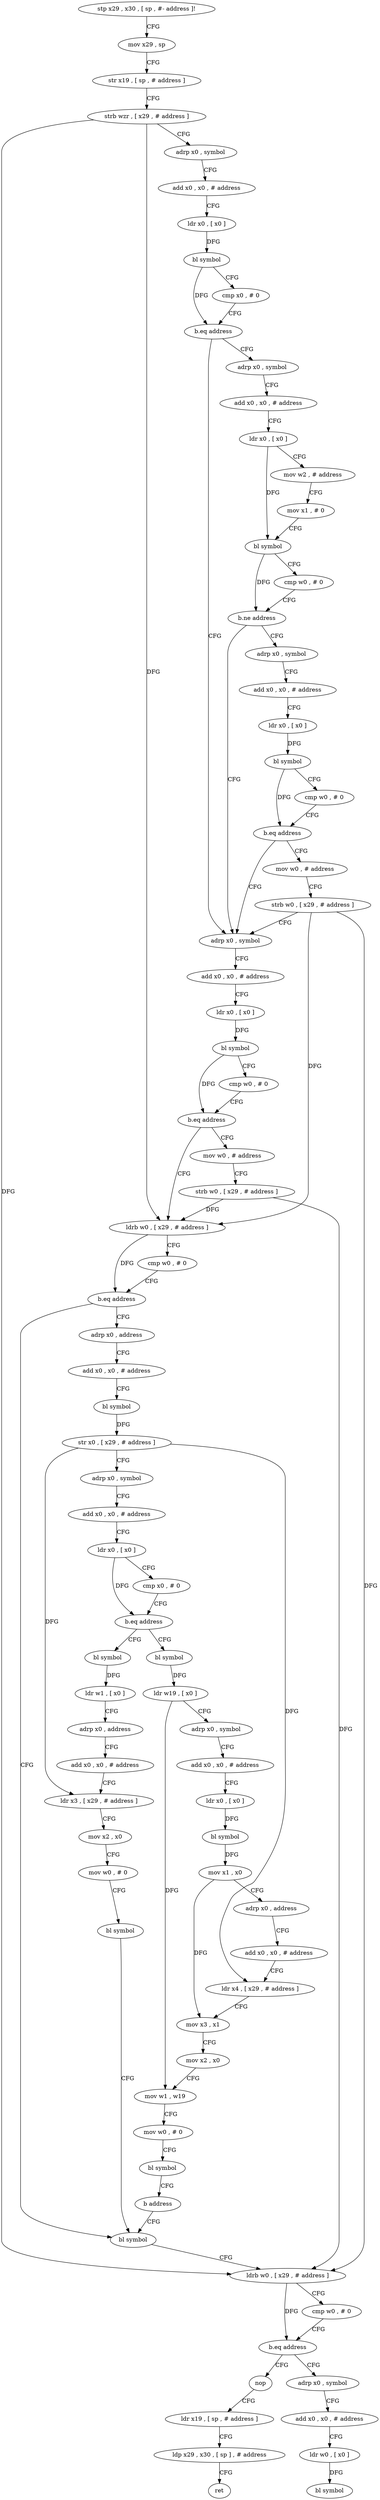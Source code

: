 digraph "func" {
"4223952" [label = "stp x29 , x30 , [ sp , #- address ]!" ]
"4223956" [label = "mov x29 , sp" ]
"4223960" [label = "str x19 , [ sp , # address ]" ]
"4223964" [label = "strb wzr , [ x29 , # address ]" ]
"4223968" [label = "adrp x0 , symbol" ]
"4223972" [label = "add x0 , x0 , # address" ]
"4223976" [label = "ldr x0 , [ x0 ]" ]
"4223980" [label = "bl symbol" ]
"4223984" [label = "cmp x0 , # 0" ]
"4223988" [label = "b.eq address" ]
"4224056" [label = "adrp x0 , symbol" ]
"4223992" [label = "adrp x0 , symbol" ]
"4224060" [label = "add x0 , x0 , # address" ]
"4224064" [label = "ldr x0 , [ x0 ]" ]
"4224068" [label = "bl symbol" ]
"4224072" [label = "cmp w0 , # 0" ]
"4224076" [label = "b.eq address" ]
"4224088" [label = "ldrb w0 , [ x29 , # address ]" ]
"4224080" [label = "mov w0 , # address" ]
"4223996" [label = "add x0 , x0 , # address" ]
"4224000" [label = "ldr x0 , [ x0 ]" ]
"4224004" [label = "mov w2 , # address" ]
"4224008" [label = "mov x1 , # 0" ]
"4224012" [label = "bl symbol" ]
"4224016" [label = "cmp w0 , # 0" ]
"4224020" [label = "b.ne address" ]
"4224024" [label = "adrp x0 , symbol" ]
"4224092" [label = "cmp w0 , # 0" ]
"4224096" [label = "b.eq address" ]
"4224232" [label = "bl symbol" ]
"4224100" [label = "adrp x0 , address" ]
"4224084" [label = "strb w0 , [ x29 , # address ]" ]
"4224028" [label = "add x0 , x0 , # address" ]
"4224032" [label = "ldr x0 , [ x0 ]" ]
"4224036" [label = "bl symbol" ]
"4224040" [label = "cmp w0 , # 0" ]
"4224044" [label = "b.eq address" ]
"4224048" [label = "mov w0 , # address" ]
"4224236" [label = "ldrb w0 , [ x29 , # address ]" ]
"4224240" [label = "cmp w0 , # 0" ]
"4224244" [label = "b.eq address" ]
"4224264" [label = "nop" ]
"4224248" [label = "adrp x0 , symbol" ]
"4224104" [label = "add x0 , x0 , # address" ]
"4224108" [label = "bl symbol" ]
"4224112" [label = "str x0 , [ x29 , # address ]" ]
"4224116" [label = "adrp x0 , symbol" ]
"4224120" [label = "add x0 , x0 , # address" ]
"4224124" [label = "ldr x0 , [ x0 ]" ]
"4224128" [label = "cmp x0 , # 0" ]
"4224132" [label = "b.eq address" ]
"4224200" [label = "bl symbol" ]
"4224136" [label = "bl symbol" ]
"4224052" [label = "strb w0 , [ x29 , # address ]" ]
"4224268" [label = "ldr x19 , [ sp , # address ]" ]
"4224272" [label = "ldp x29 , x30 , [ sp ] , # address" ]
"4224276" [label = "ret" ]
"4224252" [label = "add x0 , x0 , # address" ]
"4224256" [label = "ldr w0 , [ x0 ]" ]
"4224260" [label = "bl symbol" ]
"4224204" [label = "ldr w1 , [ x0 ]" ]
"4224208" [label = "adrp x0 , address" ]
"4224212" [label = "add x0 , x0 , # address" ]
"4224216" [label = "ldr x3 , [ x29 , # address ]" ]
"4224220" [label = "mov x2 , x0" ]
"4224224" [label = "mov w0 , # 0" ]
"4224228" [label = "bl symbol" ]
"4224140" [label = "ldr w19 , [ x0 ]" ]
"4224144" [label = "adrp x0 , symbol" ]
"4224148" [label = "add x0 , x0 , # address" ]
"4224152" [label = "ldr x0 , [ x0 ]" ]
"4224156" [label = "bl symbol" ]
"4224160" [label = "mov x1 , x0" ]
"4224164" [label = "adrp x0 , address" ]
"4224168" [label = "add x0 , x0 , # address" ]
"4224172" [label = "ldr x4 , [ x29 , # address ]" ]
"4224176" [label = "mov x3 , x1" ]
"4224180" [label = "mov x2 , x0" ]
"4224184" [label = "mov w1 , w19" ]
"4224188" [label = "mov w0 , # 0" ]
"4224192" [label = "bl symbol" ]
"4224196" [label = "b address" ]
"4223952" -> "4223956" [ label = "CFG" ]
"4223956" -> "4223960" [ label = "CFG" ]
"4223960" -> "4223964" [ label = "CFG" ]
"4223964" -> "4223968" [ label = "CFG" ]
"4223964" -> "4224088" [ label = "DFG" ]
"4223964" -> "4224236" [ label = "DFG" ]
"4223968" -> "4223972" [ label = "CFG" ]
"4223972" -> "4223976" [ label = "CFG" ]
"4223976" -> "4223980" [ label = "DFG" ]
"4223980" -> "4223984" [ label = "CFG" ]
"4223980" -> "4223988" [ label = "DFG" ]
"4223984" -> "4223988" [ label = "CFG" ]
"4223988" -> "4224056" [ label = "CFG" ]
"4223988" -> "4223992" [ label = "CFG" ]
"4224056" -> "4224060" [ label = "CFG" ]
"4223992" -> "4223996" [ label = "CFG" ]
"4224060" -> "4224064" [ label = "CFG" ]
"4224064" -> "4224068" [ label = "DFG" ]
"4224068" -> "4224072" [ label = "CFG" ]
"4224068" -> "4224076" [ label = "DFG" ]
"4224072" -> "4224076" [ label = "CFG" ]
"4224076" -> "4224088" [ label = "CFG" ]
"4224076" -> "4224080" [ label = "CFG" ]
"4224088" -> "4224092" [ label = "CFG" ]
"4224088" -> "4224096" [ label = "DFG" ]
"4224080" -> "4224084" [ label = "CFG" ]
"4223996" -> "4224000" [ label = "CFG" ]
"4224000" -> "4224004" [ label = "CFG" ]
"4224000" -> "4224012" [ label = "DFG" ]
"4224004" -> "4224008" [ label = "CFG" ]
"4224008" -> "4224012" [ label = "CFG" ]
"4224012" -> "4224016" [ label = "CFG" ]
"4224012" -> "4224020" [ label = "DFG" ]
"4224016" -> "4224020" [ label = "CFG" ]
"4224020" -> "4224056" [ label = "CFG" ]
"4224020" -> "4224024" [ label = "CFG" ]
"4224024" -> "4224028" [ label = "CFG" ]
"4224092" -> "4224096" [ label = "CFG" ]
"4224096" -> "4224232" [ label = "CFG" ]
"4224096" -> "4224100" [ label = "CFG" ]
"4224232" -> "4224236" [ label = "CFG" ]
"4224100" -> "4224104" [ label = "CFG" ]
"4224084" -> "4224088" [ label = "DFG" ]
"4224084" -> "4224236" [ label = "DFG" ]
"4224028" -> "4224032" [ label = "CFG" ]
"4224032" -> "4224036" [ label = "DFG" ]
"4224036" -> "4224040" [ label = "CFG" ]
"4224036" -> "4224044" [ label = "DFG" ]
"4224040" -> "4224044" [ label = "CFG" ]
"4224044" -> "4224056" [ label = "CFG" ]
"4224044" -> "4224048" [ label = "CFG" ]
"4224048" -> "4224052" [ label = "CFG" ]
"4224236" -> "4224240" [ label = "CFG" ]
"4224236" -> "4224244" [ label = "DFG" ]
"4224240" -> "4224244" [ label = "CFG" ]
"4224244" -> "4224264" [ label = "CFG" ]
"4224244" -> "4224248" [ label = "CFG" ]
"4224264" -> "4224268" [ label = "CFG" ]
"4224248" -> "4224252" [ label = "CFG" ]
"4224104" -> "4224108" [ label = "CFG" ]
"4224108" -> "4224112" [ label = "DFG" ]
"4224112" -> "4224116" [ label = "CFG" ]
"4224112" -> "4224216" [ label = "DFG" ]
"4224112" -> "4224172" [ label = "DFG" ]
"4224116" -> "4224120" [ label = "CFG" ]
"4224120" -> "4224124" [ label = "CFG" ]
"4224124" -> "4224128" [ label = "CFG" ]
"4224124" -> "4224132" [ label = "DFG" ]
"4224128" -> "4224132" [ label = "CFG" ]
"4224132" -> "4224200" [ label = "CFG" ]
"4224132" -> "4224136" [ label = "CFG" ]
"4224200" -> "4224204" [ label = "DFG" ]
"4224136" -> "4224140" [ label = "DFG" ]
"4224052" -> "4224056" [ label = "CFG" ]
"4224052" -> "4224088" [ label = "DFG" ]
"4224052" -> "4224236" [ label = "DFG" ]
"4224268" -> "4224272" [ label = "CFG" ]
"4224272" -> "4224276" [ label = "CFG" ]
"4224252" -> "4224256" [ label = "CFG" ]
"4224256" -> "4224260" [ label = "DFG" ]
"4224204" -> "4224208" [ label = "CFG" ]
"4224208" -> "4224212" [ label = "CFG" ]
"4224212" -> "4224216" [ label = "CFG" ]
"4224216" -> "4224220" [ label = "CFG" ]
"4224220" -> "4224224" [ label = "CFG" ]
"4224224" -> "4224228" [ label = "CFG" ]
"4224228" -> "4224232" [ label = "CFG" ]
"4224140" -> "4224144" [ label = "CFG" ]
"4224140" -> "4224184" [ label = "DFG" ]
"4224144" -> "4224148" [ label = "CFG" ]
"4224148" -> "4224152" [ label = "CFG" ]
"4224152" -> "4224156" [ label = "DFG" ]
"4224156" -> "4224160" [ label = "DFG" ]
"4224160" -> "4224164" [ label = "CFG" ]
"4224160" -> "4224176" [ label = "DFG" ]
"4224164" -> "4224168" [ label = "CFG" ]
"4224168" -> "4224172" [ label = "CFG" ]
"4224172" -> "4224176" [ label = "CFG" ]
"4224176" -> "4224180" [ label = "CFG" ]
"4224180" -> "4224184" [ label = "CFG" ]
"4224184" -> "4224188" [ label = "CFG" ]
"4224188" -> "4224192" [ label = "CFG" ]
"4224192" -> "4224196" [ label = "CFG" ]
"4224196" -> "4224232" [ label = "CFG" ]
}
